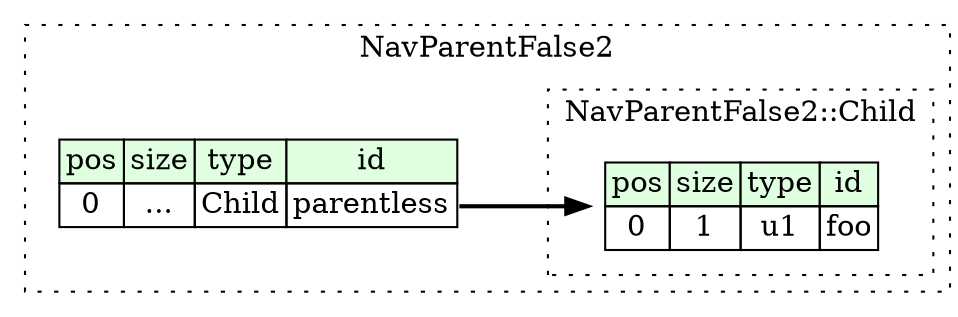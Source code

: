 digraph {
	rankdir=LR;
	node [shape=plaintext];
	subgraph cluster__nav_parent_false2 {
		label="NavParentFalse2";
		graph[style=dotted];

		nav_parent_false2__seq [label=<<TABLE BORDER="0" CELLBORDER="1" CELLSPACING="0">
			<TR><TD BGCOLOR="#E0FFE0">pos</TD><TD BGCOLOR="#E0FFE0">size</TD><TD BGCOLOR="#E0FFE0">type</TD><TD BGCOLOR="#E0FFE0">id</TD></TR>
			<TR><TD PORT="parentless_pos">0</TD><TD PORT="parentless_size">...</TD><TD>Child</TD><TD PORT="parentless_type">parentless</TD></TR>
		</TABLE>>];
		subgraph cluster__child {
			label="NavParentFalse2::Child";
			graph[style=dotted];

			child__seq [label=<<TABLE BORDER="0" CELLBORDER="1" CELLSPACING="0">
				<TR><TD BGCOLOR="#E0FFE0">pos</TD><TD BGCOLOR="#E0FFE0">size</TD><TD BGCOLOR="#E0FFE0">type</TD><TD BGCOLOR="#E0FFE0">id</TD></TR>
				<TR><TD PORT="foo_pos">0</TD><TD PORT="foo_size">1</TD><TD>u1</TD><TD PORT="foo_type">foo</TD></TR>
			</TABLE>>];
		}
	}
	nav_parent_false2__seq:parentless_type -> child__seq [style=bold];
}
